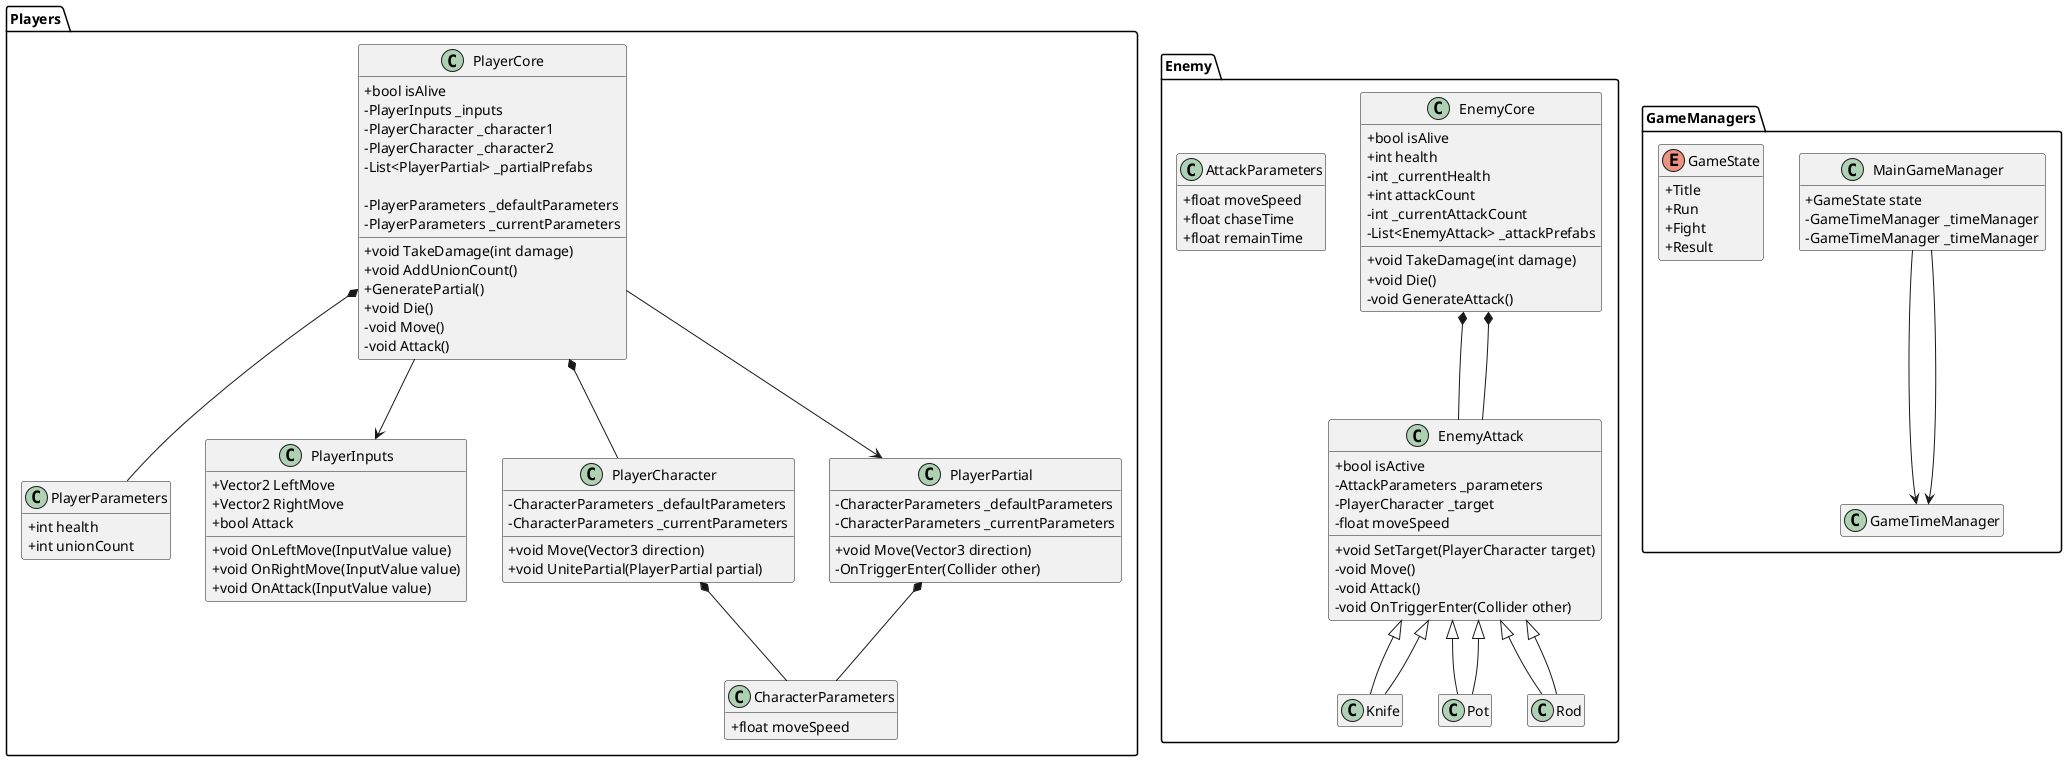 @startuml Class
skinparam classAttributeIconSize 0
hide empty members

namespace Players {
    class PlayerParameters{
        + int health
        + int unionCount
    }

    class CharacterParameters{
        + float moveSpeed
    }

    class PlayerInputs{
        + Vector2 LeftMove
        + Vector2 RightMove
        + bool Attack

        + void OnLeftMove(InputValue value)
        + void OnRightMove(InputValue value)
        + void OnAttack(InputValue value)
    }


    class PlayerCore {
        + bool isAlive
        - PlayerInputs _inputs
        - PlayerCharacter _character1
        - PlayerCharacter _character2
        - List<PlayerPartial> _partialPrefabs

        - PlayerParameters _defaultParameters
        - PlayerParameters _currentParameters

        + void TakeDamage(int damage)
        + void AddUnionCount()
        + GeneratePartial()
        + void Die()
        - void Move()
        - void Attack()
    }

    PlayerCore --> PlayerInputs
    PlayerCore *-- PlayerParameters

    class PlayerCharacter {
        - CharacterParameters _defaultParameters
        - CharacterParameters _currentParameters

        + void Move(Vector3 direction)
        + void UnitePartial(PlayerPartial partial)
    }

    PlayerCore *-- PlayerCharacter
    PlayerCharacter *-- CharacterParameters

    class PlayerPartial {
        - CharacterParameters _defaultParameters
        - CharacterParameters _currentParameters

        + void Move(Vector3 direction)
        - OnTriggerEnter(Collider other)
    }

    PlayerCore --> PlayerPartial
    PlayerPartial *-- CharacterParameters
}

namespace Enemy {
    class EnemyCore {
        + bool isAlive
        + int health
        - int _currentHealth
        + int attackCount
        - int _currentAttackCount
        - List<EnemyAttack> _attackPrefabs

        + void TakeDamage(int damage)
        + void Die()
        - void GenerateAttack()
    }

    class AttackParameters {
        + float moveSpeed
        + float chaseTime
        + float remainTime
    }

    class EnemyAttack {
        + bool isActive
        - AttackParameters _parameters
        - PlayerCharacter _target
        - float moveSpeed

        + void SetTarget(PlayerCharacter target)
        - void Move()
        - void Attack()
        - void OnTriggerEnter(Collider other)
    }

    EnemyCore *-- EnemyAttack

    class Knife
    class Pot
    Class Rod

    EnemyAttack <|-- Knife
    EnemyAttack <|-- Pot
    EnemyAttack <|-- Rod

    EnemyCore *-- EnemyAttack

    class Knife
    class Pot
    Class Rod

    EnemyAttack <|-- Knife
    EnemyAttack <|-- Pot
    EnemyAttack <|-- Rod
}

namespace GameManagers {
    class MainGameManager {
        + GameState state
        - GameTimeManager _timeManager
        - GameTimeManager _timeManager
    }

    enum GameState{
        + Title
        + Run
        + Fight
        + Result
    }

    class GameTimeManager

    MainGameManager --> GameTimeManager

    class GameTimeManager

    MainGameManager --> GameTimeManager
}

@enduml
